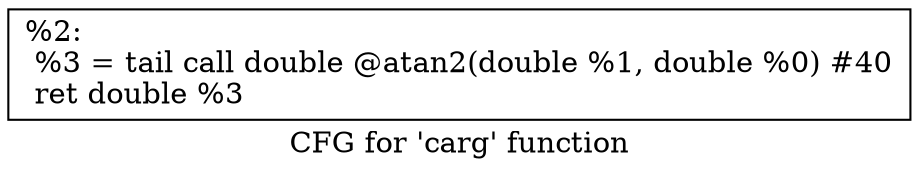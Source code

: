 digraph "CFG for 'carg' function" {
	label="CFG for 'carg' function";

	Node0x1cdb1f0 [shape=record,label="{%2:\l  %3 = tail call double @atan2(double %1, double %0) #40\l  ret double %3\l}"];
}
